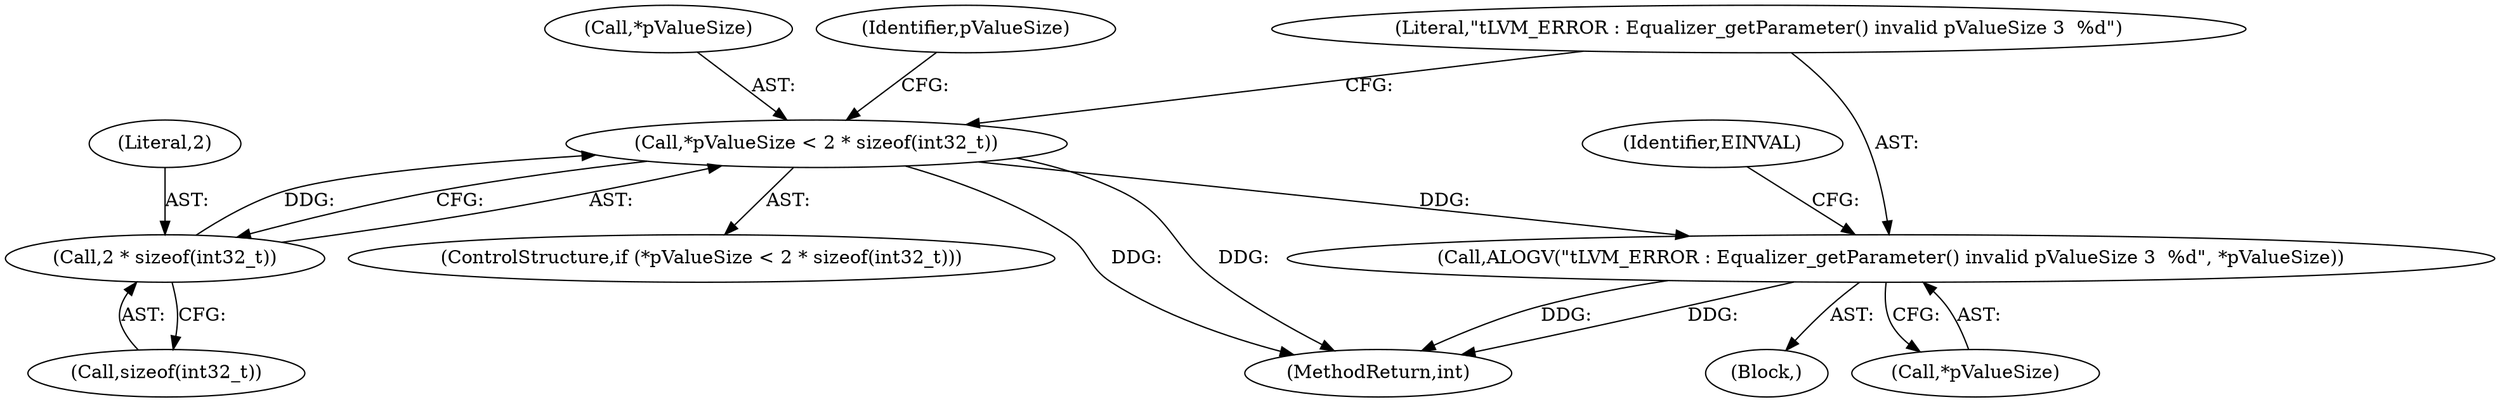 digraph "0_Android_c66c43ad571ed2590dcd55a762c73c90d9744bac@pointer" {
"1000201" [label="(Call,ALOGV(\"\tLVM_ERROR : Equalizer_getParameter() invalid pValueSize 3  %d\", *pValueSize))"];
"1000193" [label="(Call,*pValueSize < 2 * sizeof(int32_t))"];
"1000196" [label="(Call,2 * sizeof(int32_t))"];
"1000192" [label="(ControlStructure,if (*pValueSize < 2 * sizeof(int32_t)))"];
"1000201" [label="(Call,ALOGV(\"\tLVM_ERROR : Equalizer_getParameter() invalid pValueSize 3  %d\", *pValueSize))"];
"1000194" [label="(Call,*pValueSize)"];
"1000210" [label="(Identifier,pValueSize)"];
"1000193" [label="(Call,*pValueSize < 2 * sizeof(int32_t))"];
"1000202" [label="(Literal,\"\tLVM_ERROR : Equalizer_getParameter() invalid pValueSize 3  %d\")"];
"1000203" [label="(Call,*pValueSize)"];
"1000200" [label="(Block,)"];
"1000196" [label="(Call,2 * sizeof(int32_t))"];
"1000198" [label="(Call,sizeof(int32_t))"];
"1000207" [label="(Identifier,EINVAL)"];
"1000567" [label="(MethodReturn,int)"];
"1000197" [label="(Literal,2)"];
"1000201" -> "1000200"  [label="AST: "];
"1000201" -> "1000203"  [label="CFG: "];
"1000202" -> "1000201"  [label="AST: "];
"1000203" -> "1000201"  [label="AST: "];
"1000207" -> "1000201"  [label="CFG: "];
"1000201" -> "1000567"  [label="DDG: "];
"1000201" -> "1000567"  [label="DDG: "];
"1000193" -> "1000201"  [label="DDG: "];
"1000193" -> "1000192"  [label="AST: "];
"1000193" -> "1000196"  [label="CFG: "];
"1000194" -> "1000193"  [label="AST: "];
"1000196" -> "1000193"  [label="AST: "];
"1000202" -> "1000193"  [label="CFG: "];
"1000210" -> "1000193"  [label="CFG: "];
"1000193" -> "1000567"  [label="DDG: "];
"1000193" -> "1000567"  [label="DDG: "];
"1000196" -> "1000193"  [label="DDG: "];
"1000196" -> "1000198"  [label="CFG: "];
"1000197" -> "1000196"  [label="AST: "];
"1000198" -> "1000196"  [label="AST: "];
}
